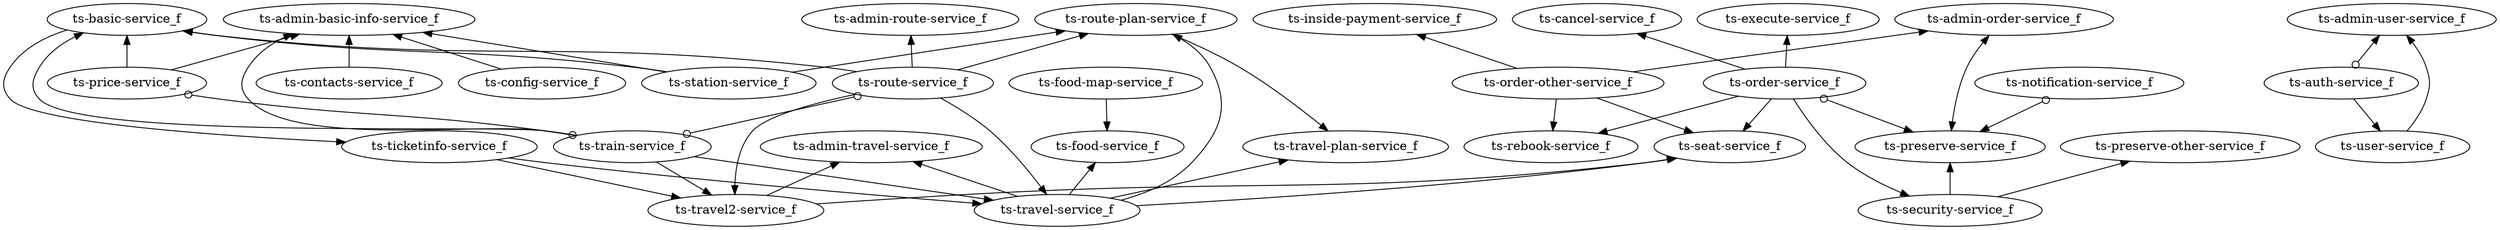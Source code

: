 digraph g {
 "ts-admin-travel-service_f" -> "ts-travel-service_f" [dir=both, arrowtail=normal, arrowhead=none]; 
 "ts-order-service_f" -> "ts-preserve-service_f" [dir=both, arrowtail=odot, arrowhead=normal]; 
 "ts-basic-service_f" -> "ts-route-service_f" [dir=both, arrowtail=normal, arrowhead=none]; 
 "ts-admin-route-service_f" -> "ts-route-service_f" [dir=both, arrowtail=normal, arrowhead=none]; 
 "ts-admin-order-service_f" -> "ts-order-other-service_f" [dir=both, arrowtail=normal, arrowhead=none]; 
 "ts-cancel-service_f" -> "ts-order-service_f" [dir=both, arrowtail=normal, arrowhead=none]; 
 "ts-execute-service_f" -> "ts-order-service_f" [dir=both, arrowtail=normal, arrowhead=none]; 
 "ts-admin-basic-info-service_f" -> "ts-train-service_f" [dir=both, arrowtail=normal, arrowhead=none]; 
 "ts-train-service_f" -> "ts-travel-service_f" [arrowtail=none, arrowhead=normal]; 
 "ts-basic-service_f" -> "ts-train-service_f" [dir=both, arrowtail=normal, arrowhead=none]; 
 "ts-food-map-service_f" -> "ts-food-service_f" [arrowtail=none, arrowhead=normal]; 
 "ts-route-service_f" -> "ts-travel-service_f" [arrowtail=none, arrowhead=normal]; 
 "ts-route-plan-service_f" -> "ts-travel-service_f" [dir=both, arrowtail=normal, arrowhead=none]; 
 "ts-food-service_f" -> "ts-travel-service_f" [dir=both, arrowtail=normal, arrowhead=none]; 
 "ts-basic-service_f" -> "ts-price-service_f" [dir=both, arrowtail=normal, arrowhead=none]; 
 "ts-ticketinfo-service_f" -> "ts-travel-service_f" [arrowtail=none, arrowhead=normal]; 
 "ts-order-service_f" -> "ts-seat-service_f" [arrowtail=none, arrowhead=normal]; 
 "ts-admin-basic-info-service_f" -> "ts-config-service_f" [dir=both, arrowtail=normal, arrowhead=none]; 
 "ts-route-plan-service_f" -> "ts-travel-plan-service_f" [arrowtail=none, arrowhead=normal]; 
 "ts-order-service_f" -> "ts-security-service_f" [arrowtail=none, arrowhead=normal]; 
 "ts-admin-user-service_f" -> "ts-auth-service_f" [dir=both, arrowtail=normal, arrowhead=odot]; 
 "ts-basic-service_f" -> "ts-station-service_f" [dir=both, arrowtail=normal, arrowhead=none]; 
 "ts-seat-service_f" -> "ts-travel2-service_f" [dir=both, arrowtail=normal, arrowhead=none]; 
 "ts-order-other-service_f" -> "ts-seat-service_f" [arrowtail=none, arrowhead=normal]; 
 "ts-admin-order-service_f" -> "ts-preserve-service_f" [dir=both, arrowtail=normal, arrowhead=normal]; 
 "ts-order-service_f" -> "ts-rebook-service_f" [arrowtail=none, arrowhead=normal]; 
 "ts-admin-travel-service_f" -> "ts-travel2-service_f" [dir=both, arrowtail=normal, arrowhead=none]; 
 "ts-admin-basic-info-service_f" -> "ts-contacts-service_f" [dir=both, arrowtail=normal, arrowhead=none]; 
 "ts-auth-service_f" -> "ts-user-service_f" [arrowtail=none, arrowhead=normal]; 
 "ts-notification-service_f" -> "ts-preserve-service_f" [dir=both, arrowtail=odot, arrowhead=normal]; 
 "ts-route-service_f" -> "ts-train-service_f" [dir=both, arrowtail=odot, arrowhead=odot]; 
 "ts-admin-basic-info-service_f" -> "ts-price-service_f" [dir=both, arrowtail=normal, arrowhead=none]; 
 "ts-admin-basic-info-service_f" -> "ts-station-service_f" [dir=both, arrowtail=normal, arrowhead=none]; 
 "ts-basic-service_f" -> "ts-ticketinfo-service_f" [arrowtail=none, arrowhead=normal]; 
 "ts-admin-user-service_f" -> "ts-user-service_f" [dir=both, arrowtail=normal, arrowhead=none]; 
 "ts-train-service_f" -> "ts-travel2-service_f" [arrowtail=none, arrowhead=normal]; 
 "ts-route-plan-service_f" -> "ts-route-service_f" [dir=both, arrowtail=normal, arrowhead=none]; 
 "ts-preserve-other-service_f" -> "ts-security-service_f" [dir=both, arrowtail=normal, arrowhead=none]; 
 "ts-route-service_f" -> "ts-travel2-service_f" [arrowtail=none, arrowhead=normal]; 
 "ts-inside-payment-service_f" -> "ts-order-other-service_f" [dir=both, arrowtail=normal, arrowhead=none]; 
 "ts-route-plan-service_f" -> "ts-station-service_f" [dir=both, arrowtail=normal, arrowhead=none]; 
 "ts-travel-plan-service_f" -> "ts-travel-service_f" [dir=both, arrowtail=normal, arrowhead=none]; 
 "ts-ticketinfo-service_f" -> "ts-travel2-service_f" [arrowtail=none, arrowhead=normal]; 
 "ts-price-service_f" -> "ts-train-service_f" [dir=both, arrowtail=odot, arrowhead=odot]; 
 "ts-order-other-service_f" -> "ts-rebook-service_f" [arrowtail=none, arrowhead=normal]; 
 "ts-preserve-service_f" -> "ts-security-service_f" [dir=both, arrowtail=normal, arrowhead=none]; 
 "ts-seat-service_f" -> "ts-travel-service_f" [dir=both, arrowtail=normal, arrowhead=none]; 
}